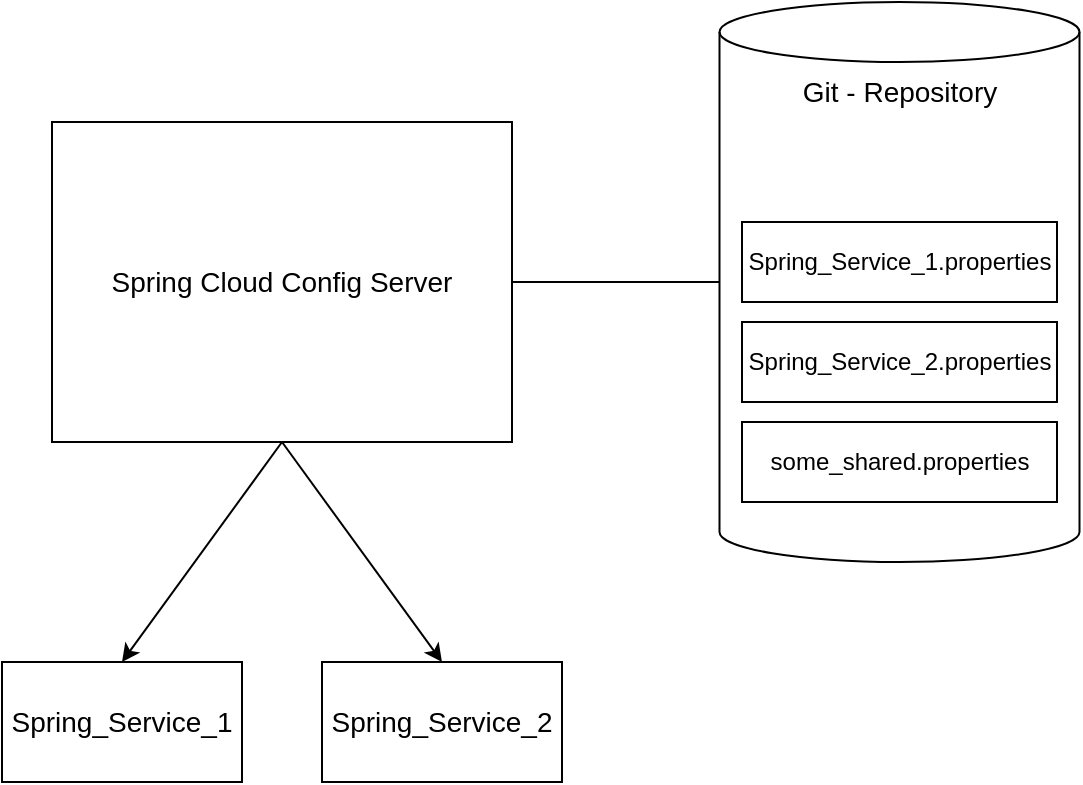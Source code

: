 <mxfile version="21.5.2" type="device">
  <diagram name="Page-1" id="qb_ZtY5n5JlM0fx14WMn">
    <mxGraphModel dx="1360" dy="795" grid="1" gridSize="10" guides="1" tooltips="1" connect="1" arrows="1" fold="1" page="1" pageScale="1" pageWidth="850" pageHeight="1100" math="0" shadow="0">
      <root>
        <mxCell id="0" />
        <mxCell id="1" parent="0" />
        <mxCell id="Rub7pcg7X3PBs07Vx_1k-1" value="&lt;div style=&quot;font-size: 14px;&quot;&gt;Spring Cloud Config Server&lt;br style=&quot;font-size: 14px;&quot;&gt;&lt;/div&gt;" style="rounded=0;whiteSpace=wrap;html=1;fontSize=14;" parent="1" vertex="1">
          <mxGeometry x="305" y="170" width="230" height="160" as="geometry" />
        </mxCell>
        <mxCell id="Rub7pcg7X3PBs07Vx_1k-3" value="Spring_Service_1" style="rounded=0;whiteSpace=wrap;html=1;fontSize=14;" parent="1" vertex="1">
          <mxGeometry x="280" y="440" width="120" height="60" as="geometry" />
        </mxCell>
        <mxCell id="Rub7pcg7X3PBs07Vx_1k-4" value="Spring_Service_2" style="rounded=0;whiteSpace=wrap;html=1;fontSize=14;" parent="1" vertex="1">
          <mxGeometry x="440" y="440" width="120" height="60" as="geometry" />
        </mxCell>
        <mxCell id="Rub7pcg7X3PBs07Vx_1k-8" value="" style="endArrow=classic;html=1;rounded=0;entryX=0.5;entryY=0;entryDx=0;entryDy=0;fontSize=14;" parent="1" target="Rub7pcg7X3PBs07Vx_1k-4" edge="1">
          <mxGeometry width="50" height="50" relative="1" as="geometry">
            <mxPoint x="420" y="330" as="sourcePoint" />
            <mxPoint x="450" y="390" as="targetPoint" />
          </mxGeometry>
        </mxCell>
        <mxCell id="Rub7pcg7X3PBs07Vx_1k-9" value="Git - Repository" style="shape=cylinder3;whiteSpace=wrap;html=1;boundedLbl=1;backgroundOutline=1;size=15;fontSize=14;verticalAlign=top;" parent="1" vertex="1">
          <mxGeometry x="638.75" y="110" width="180" height="280" as="geometry" />
        </mxCell>
        <mxCell id="Rub7pcg7X3PBs07Vx_1k-10" value="" style="endArrow=none;html=1;rounded=0;entryX=0;entryY=0.5;entryDx=0;entryDy=0;entryPerimeter=0;exitX=1;exitY=0.5;exitDx=0;exitDy=0;fontSize=14;" parent="1" source="Rub7pcg7X3PBs07Vx_1k-1" target="Rub7pcg7X3PBs07Vx_1k-9" edge="1">
          <mxGeometry width="50" height="50" relative="1" as="geometry">
            <mxPoint x="400" y="440" as="sourcePoint" />
            <mxPoint x="450" y="390" as="targetPoint" />
          </mxGeometry>
        </mxCell>
        <mxCell id="Rub7pcg7X3PBs07Vx_1k-11" value="" style="endArrow=classic;html=1;rounded=0;entryX=0.5;entryY=0;entryDx=0;entryDy=0;exitX=0.5;exitY=1;exitDx=0;exitDy=0;fontSize=14;" parent="1" source="Rub7pcg7X3PBs07Vx_1k-1" target="Rub7pcg7X3PBs07Vx_1k-3" edge="1">
          <mxGeometry width="50" height="50" relative="1" as="geometry">
            <mxPoint x="392.5" y="320" as="sourcePoint" />
            <mxPoint x="450" y="390" as="targetPoint" />
          </mxGeometry>
        </mxCell>
        <mxCell id="zuisJm0eJE3-2qIRJj0z-2" value="Spring_Service_1.properties" style="rounded=0;whiteSpace=wrap;html=1;" vertex="1" parent="1">
          <mxGeometry x="650" y="220" width="157.5" height="40" as="geometry" />
        </mxCell>
        <mxCell id="zuisJm0eJE3-2qIRJj0z-3" value="Spring_Service_2.properties" style="rounded=0;whiteSpace=wrap;html=1;" vertex="1" parent="1">
          <mxGeometry x="650" y="270" width="157.5" height="40" as="geometry" />
        </mxCell>
        <mxCell id="zuisJm0eJE3-2qIRJj0z-4" value="some_shared.properties" style="rounded=0;whiteSpace=wrap;html=1;" vertex="1" parent="1">
          <mxGeometry x="650" y="320" width="157.5" height="40" as="geometry" />
        </mxCell>
      </root>
    </mxGraphModel>
  </diagram>
</mxfile>
